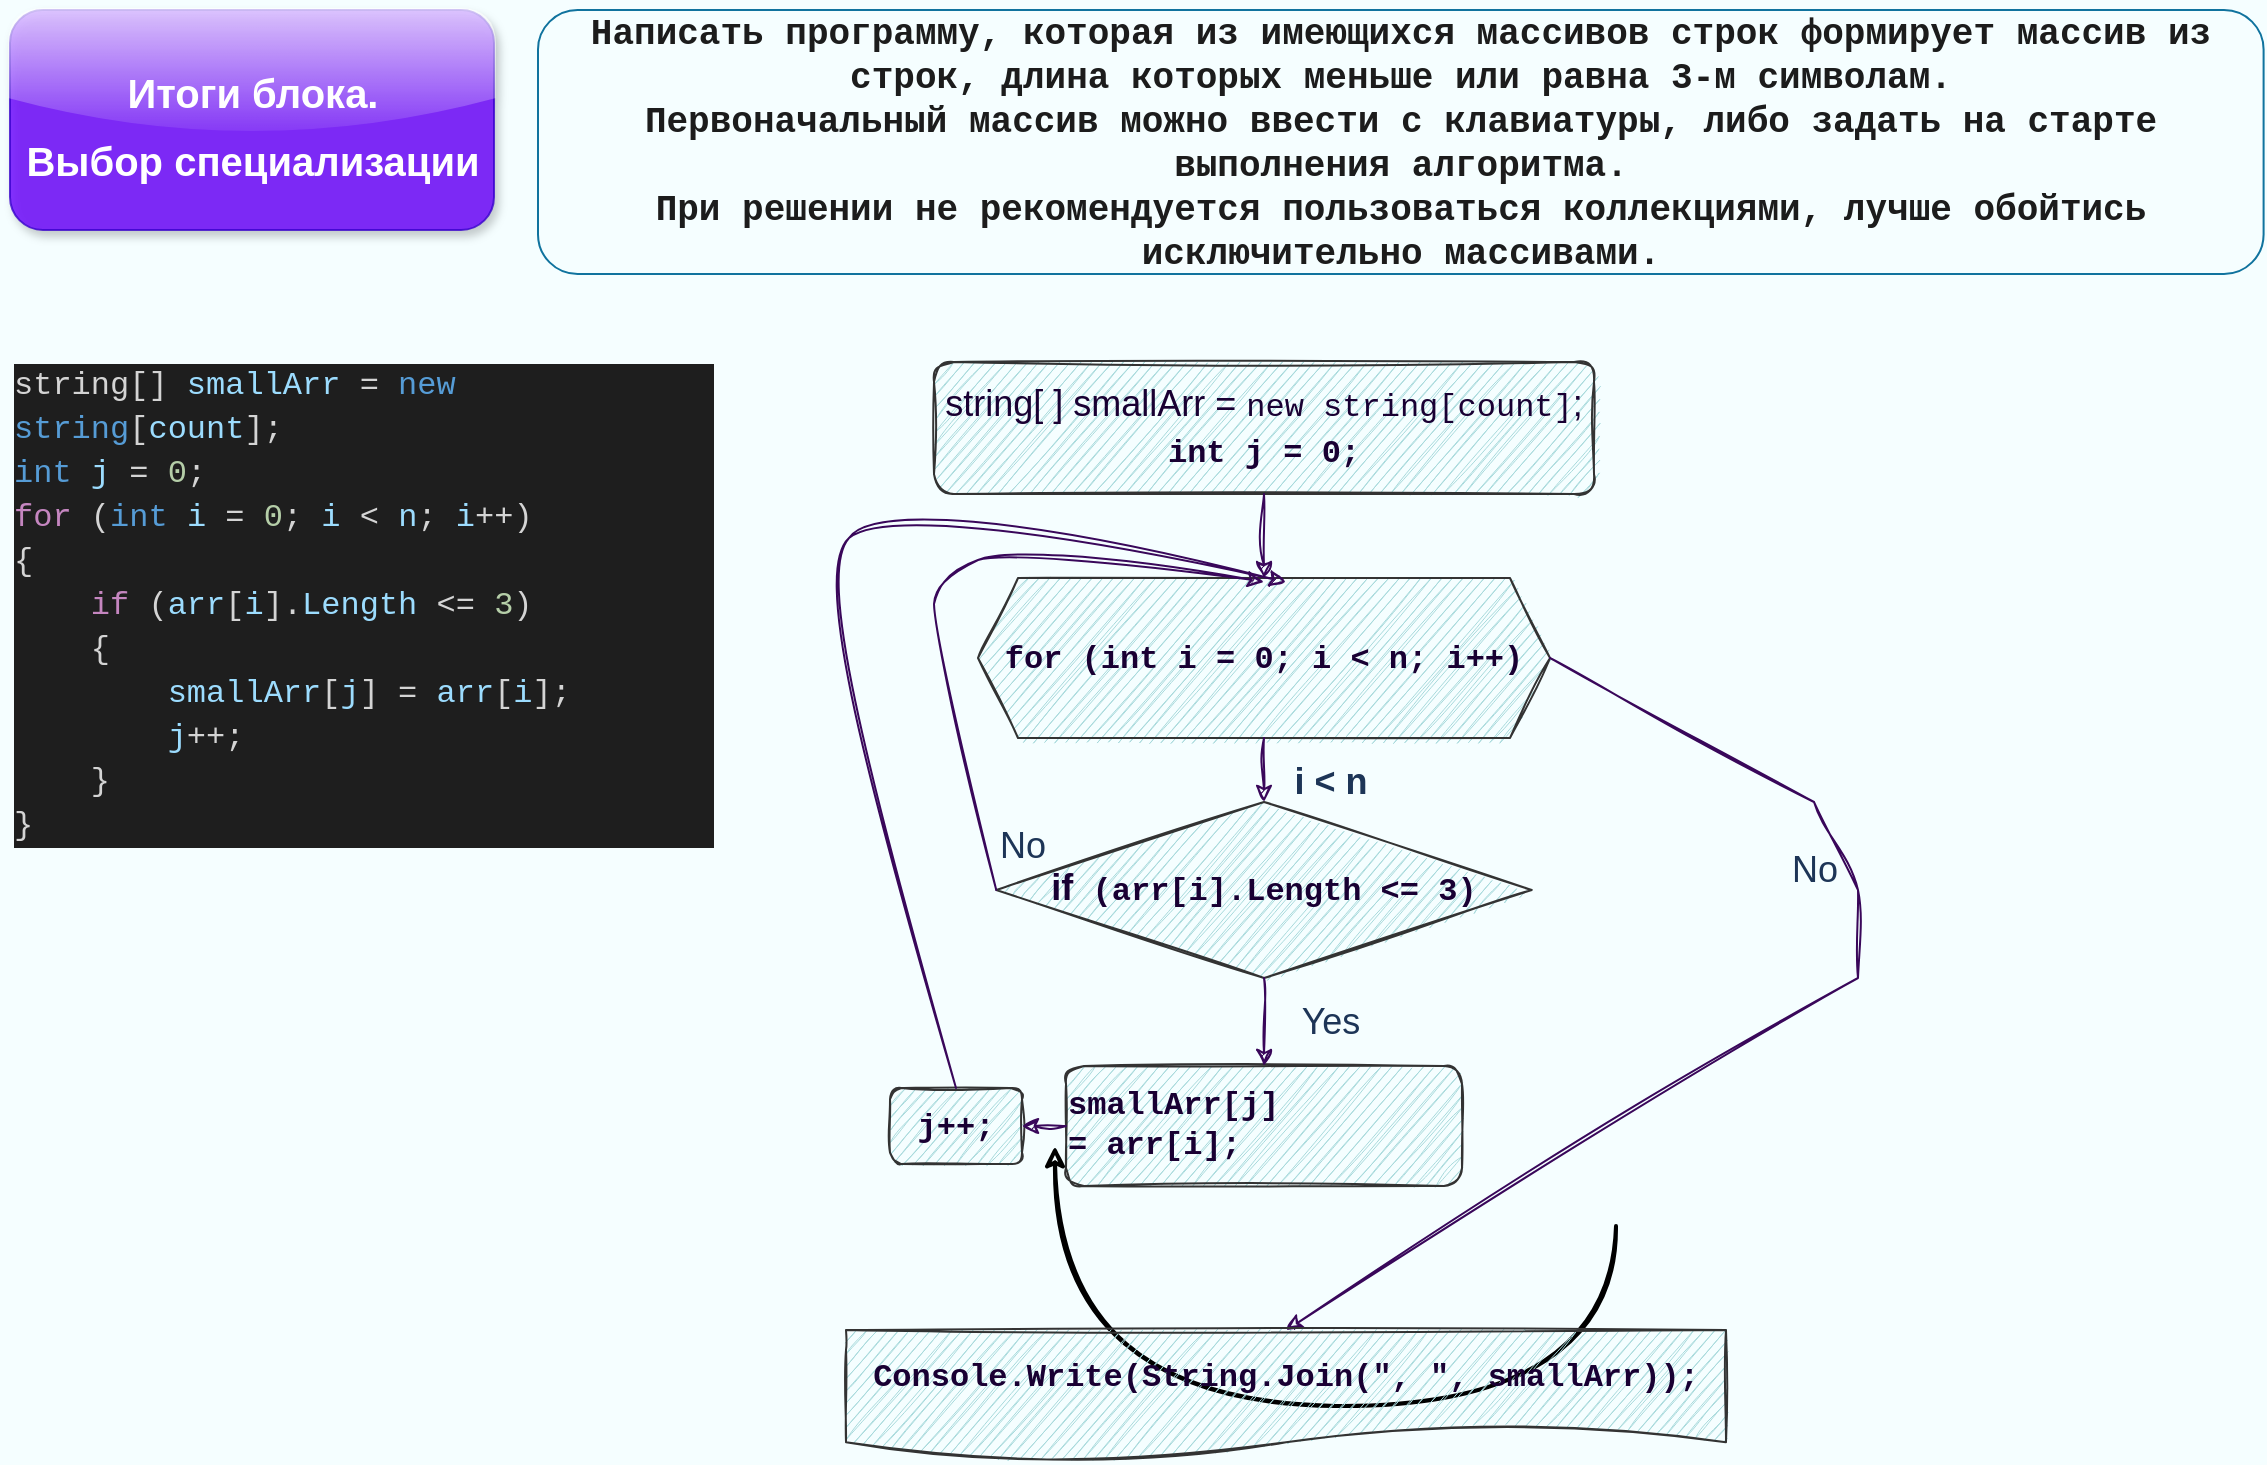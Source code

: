 <mxfile version="20.8.10" type="device"><diagram id="LkNaOWmgqvINFPyQqiIW" name="Страница 1"><mxGraphModel dx="1239" dy="1596" grid="1" gridSize="22" guides="1" tooltips="1" connect="1" arrows="0" fold="1" page="1" pageScale="1" pageWidth="1169" pageHeight="827" background="#F5FEFF" math="0" shadow="0"><root><mxCell id="0"/><mxCell id="1" parent="0"/><mxCell id="-WeD8zocl8Ah8yPSk-Eg-19" value="&lt;b&gt;i &amp;lt; n&lt;/b&gt;" style="text;html=1;resizable=0;autosize=1;align=center;verticalAlign=middle;points=[];fillColor=none;strokeColor=none;rounded=0;sketch=1;hachureGap=4;fontFamily=Helvetica;fontSize=18;fontColor=#1D3557;" parent="1" vertex="1"><mxGeometry x="649" y="-450" width="66" height="44" as="geometry"/></mxCell><mxCell id="dKmL04TKrsf9G7mKAz5e-9" style="edgeStyle=orthogonalEdgeStyle;rounded=0;orthogonalLoop=1;jettySize=auto;html=1;entryX=0.5;entryY=1;entryDx=0;entryDy=0;strokeWidth=2;exitX=0.5;exitY=1;exitDx=0;exitDy=0;strokeColor=default;sketch=1;curved=1;" parent="1" edge="1"><mxGeometry relative="1" as="geometry"><Array as="points"><mxPoint x="825" y="-116"/><mxPoint x="545" y="-116"/></Array><mxPoint x="825" y="-206" as="sourcePoint"/><mxPoint x="544.5" y="-246" as="targetPoint"/></mxGeometry></mxCell><mxCell id="dKmL04TKrsf9G7mKAz5e-5" value="No" style="text;html=1;resizable=0;autosize=1;align=center;verticalAlign=middle;points=[];fillColor=none;strokeColor=none;rounded=0;sketch=1;hachureGap=4;fontFamily=Helvetica;fontSize=18;fontColor=#1D3557;" parent="1" vertex="1"><mxGeometry x="902" y="-406" width="44" height="44" as="geometry"/></mxCell><mxCell id="gCcbwpHHREYg1W5I1SLW-2" value="&lt;h1 style=&quot;line-height: 0%;&quot;&gt;&lt;font style=&quot;&quot; face=&quot;Helvetica&quot;&gt;&lt;font style=&quot;font-size: 20px;&quot;&gt;Итоги блока.&lt;/font&gt;&lt;/font&gt;&lt;/h1&gt;&lt;h1 style=&quot;line-height: 0%;&quot;&gt;&lt;font style=&quot;&quot; face=&quot;Helvetica&quot;&gt;&lt;font style=&quot;font-size: 20px;&quot;&gt;Выбор специализации&lt;/font&gt;&lt;/font&gt;&lt;/h1&gt;" style="text;html=1;align=center;verticalAlign=middle;resizable=0;points=[];autosize=1;strokeColor=#3700CC;fillColor=#6a00ff;fontSize=20;fontFamily=Architects Daughter;fontColor=#ffffff;fontStyle=0;labelBackgroundColor=none;rounded=1;glass=1;shadow=1;opacity=80;" parent="1" vertex="1"><mxGeometry x="22" y="-814" width="242" height="110" as="geometry"/></mxCell><mxCell id="-Iv9oS0wzAMrLfrdOkc6-5" value="&lt;div style=&quot;font-family: Consolas, &amp;quot;Courier New&amp;quot;, monospace; font-size: 18px; line-height: 22px;&quot;&gt;&lt;div&gt;Написать программу, которая из имеющихся массивов строк формирует массив из строк, длина которых меньше или равна 3-м символам.&lt;/div&gt;&lt;div&gt;Первоначальный массив можно ввести с клавиатуры, либо задать на старте выполнения алгоритма.&lt;/div&gt;&lt;div&gt;&lt;span style=&quot;&quot;&gt;При решении не рекомендуется пользоваться коллекциями, лучше обойтись исключительно массивами.&lt;/span&gt;&lt;/div&gt;&lt;/div&gt;" style="text;align=center;fillColor=none;html=1;verticalAlign=middle;whiteSpace=wrap;rounded=1;fontSize=60;fontFamily=Architects Daughter;glass=0;shadow=0;strokeColor=#10739e;fontColor=#1C1C1C;fontStyle=1;labelBackgroundColor=none;labelBorderColor=none;" parent="1" vertex="1"><mxGeometry x="286" y="-814" width="862.8" height="132" as="geometry"/></mxCell><mxCell id="-Iv9oS0wzAMrLfrdOkc6-43" value="&lt;b style=&quot;font-family: Consolas, &amp;quot;Courier New&amp;quot;, monospace; font-size: 16px;&quot;&gt;for (int i = 0; i &amp;lt; n; i++)&lt;/b&gt;" style="shape=hexagon;perimeter=hexagonPerimeter2;whiteSpace=wrap;html=1;fixedSize=1;rounded=0;sketch=1;hachureGap=4;strokeColor=#333333;fontFamily=Helvetica;fontSize=18;fontColor=#190033;fillColor=#A8DADC;" parent="1" vertex="1"><mxGeometry x="506" y="-530" width="286" height="80" as="geometry"/></mxCell><mxCell id="-Iv9oS0wzAMrLfrdOkc6-46" value="&lt;div style=&quot;color: rgb(212, 212, 212); background-color: rgb(30, 30, 30); font-family: Consolas, &amp;quot;Courier New&amp;quot;, monospace; font-size: 16px; line-height: 22px;&quot;&gt;&lt;div&gt;string[] &lt;span style=&quot;color: #9cdcfe;&quot;&gt;smallArr&lt;/span&gt; = &lt;span style=&quot;color: #569cd6;&quot;&gt;new&lt;/span&gt; &lt;span style=&quot;color: #569cd6;&quot;&gt;string&lt;/span&gt;[&lt;span style=&quot;color: #9cdcfe;&quot;&gt;count&lt;/span&gt;];&lt;/div&gt;&lt;div&gt;&lt;span style=&quot;color: #569cd6;&quot;&gt;int&lt;/span&gt; &lt;span style=&quot;color: #9cdcfe;&quot;&gt;j&lt;/span&gt; = &lt;span style=&quot;color: #b5cea8;&quot;&gt;0&lt;/span&gt;;&lt;/div&gt;&lt;div&gt;&lt;span style=&quot;color: #c586c0;&quot;&gt;for&lt;/span&gt; (&lt;span style=&quot;color: #569cd6;&quot;&gt;int&lt;/span&gt; &lt;span style=&quot;color: #9cdcfe;&quot;&gt;i&lt;/span&gt; = &lt;span style=&quot;color: #b5cea8;&quot;&gt;0&lt;/span&gt;; &lt;span style=&quot;color: #9cdcfe;&quot;&gt;i&lt;/span&gt; &amp;lt; &lt;span style=&quot;color: #9cdcfe;&quot;&gt;n&lt;/span&gt;; &lt;span style=&quot;color: #9cdcfe;&quot;&gt;i&lt;/span&gt;++)&lt;/div&gt;&lt;div&gt;{&lt;/div&gt;&lt;div&gt;&amp;nbsp; &amp;nbsp; &lt;span style=&quot;color: #c586c0;&quot;&gt;if&lt;/span&gt; (&lt;span style=&quot;color: #9cdcfe;&quot;&gt;arr&lt;/span&gt;[&lt;span style=&quot;color: #9cdcfe;&quot;&gt;i&lt;/span&gt;].&lt;span style=&quot;color: #9cdcfe;&quot;&gt;Length&lt;/span&gt; &amp;lt;= &lt;span style=&quot;color: #b5cea8;&quot;&gt;3&lt;/span&gt;)&lt;/div&gt;&lt;div&gt;&amp;nbsp; &amp;nbsp; {&lt;/div&gt;&lt;div&gt;&amp;nbsp; &amp;nbsp; &amp;nbsp; &amp;nbsp; &lt;span style=&quot;color: #9cdcfe;&quot;&gt;smallArr&lt;/span&gt;[&lt;span style=&quot;color: #9cdcfe;&quot;&gt;j&lt;/span&gt;] = &lt;span style=&quot;color: #9cdcfe;&quot;&gt;arr&lt;/span&gt;[&lt;span style=&quot;color: #9cdcfe;&quot;&gt;i&lt;/span&gt;];&lt;/div&gt;&lt;div&gt;&amp;nbsp; &amp;nbsp; &amp;nbsp; &amp;nbsp; &lt;span style=&quot;color: #9cdcfe;&quot;&gt;j&lt;/span&gt;++;&lt;/div&gt;&lt;div&gt;&amp;nbsp; &amp;nbsp; }&lt;/div&gt;&lt;div&gt;}&lt;/div&gt;&lt;/div&gt;" style="text;strokeColor=none;align=left;fillColor=none;html=1;verticalAlign=middle;whiteSpace=wrap;rounded=0;fontSize=18;fontFamily=Helvetica;fontColor=#190033;" parent="1" vertex="1"><mxGeometry x="22" y="-572" width="352" height="110" as="geometry"/></mxCell><mxCell id="-Iv9oS0wzAMrLfrdOkc6-47" value="string[ ]&amp;nbsp;smallArr =&amp;nbsp;&lt;span style=&quot;font-family: Consolas, &amp;quot;Courier New&amp;quot;, monospace; font-size: 16px; text-align: left;&quot;&gt;new&lt;/span&gt;&lt;span style=&quot;font-family: Consolas, &amp;quot;Courier New&amp;quot;, monospace; font-size: 16px; text-align: left;&quot;&gt;&amp;nbsp;&lt;/span&gt;&lt;span style=&quot;font-family: Consolas, &amp;quot;Courier New&amp;quot;, monospace; font-size: 16px; text-align: left;&quot;&gt;string&lt;/span&gt;&lt;span style=&quot;font-family: Consolas, &amp;quot;Courier New&amp;quot;, monospace; font-size: 16px; text-align: left;&quot;&gt;[&lt;/span&gt;&lt;span style=&quot;font-family: Consolas, &amp;quot;Courier New&amp;quot;, monospace; font-size: 16px; text-align: left;&quot;&gt;count&lt;/span&gt;&lt;span style=&quot;font-family: Consolas, &amp;quot;Courier New&amp;quot;, monospace; font-size: 16px; text-align: left;&quot;&gt;]&lt;/span&gt;;&lt;br&gt;&lt;b&gt;&lt;span style=&quot;font-family: Consolas, &amp;quot;Courier New&amp;quot;, monospace; font-size: 16px; text-align: left;&quot;&gt;int&lt;/span&gt;&lt;span style=&quot;font-family: Consolas, &amp;quot;Courier New&amp;quot;, monospace; font-size: 16px; text-align: left;&quot;&gt;&amp;nbsp;&lt;/span&gt;&lt;span style=&quot;font-family: Consolas, &amp;quot;Courier New&amp;quot;, monospace; font-size: 16px; text-align: left;&quot;&gt;j&lt;/span&gt;&lt;span style=&quot;font-family: Consolas, &amp;quot;Courier New&amp;quot;, monospace; font-size: 16px; text-align: left;&quot;&gt;&amp;nbsp;=&amp;nbsp;&lt;/span&gt;&lt;span style=&quot;font-family: Consolas, &amp;quot;Courier New&amp;quot;, monospace; font-size: 16px; text-align: left;&quot;&gt;0&lt;/span&gt;&lt;span style=&quot;font-family: Consolas, &amp;quot;Courier New&amp;quot;, monospace; font-size: 16px; text-align: left;&quot;&gt;;&lt;/span&gt;&lt;/b&gt;&lt;span style=&quot;font-family: Consolas, &amp;quot;Courier New&amp;quot;, monospace; font-size: 16px; text-align: left;&quot;&gt;&lt;br&gt;&lt;/span&gt;" style="rounded=1;whiteSpace=wrap;html=1;sketch=1;hachureGap=4;strokeColor=#333333;fontFamily=Helvetica;fontSize=18;fontColor=#190033;fillColor=#A8DADC;" parent="1" vertex="1"><mxGeometry x="484" y="-638" width="330" height="66" as="geometry"/></mxCell><mxCell id="-Iv9oS0wzAMrLfrdOkc6-48" value="" style="endArrow=classic;html=1;rounded=0;sketch=1;hachureGap=4;jiggle=2;curveFitting=1;strokeColor=#39075a;fontFamily=Helvetica;fontSource=https%3A%2F%2Ffonts.googleapis.com%2Fcss%3Ffamily%3DArchitects%2BDaughter;fontSize=18;fontColor=#190033;exitX=0.5;exitY=1;exitDx=0;exitDy=0;entryX=0.5;entryY=0;entryDx=0;entryDy=0;" parent="1" source="-Iv9oS0wzAMrLfrdOkc6-47" target="-Iv9oS0wzAMrLfrdOkc6-43" edge="1"><mxGeometry width="50" height="50" relative="1" as="geometry"><mxPoint x="613.4" y="-550" as="sourcePoint"/><mxPoint x="663.4" y="-600" as="targetPoint"/></mxGeometry></mxCell><mxCell id="-Iv9oS0wzAMrLfrdOkc6-49" value="" style="endArrow=classic;html=1;rounded=0;sketch=1;hachureGap=4;jiggle=2;curveFitting=1;strokeColor=#39075a;fontFamily=Helvetica;fontSource=https://fonts.googleapis.com/css?family=Architects+Daughter;fontSize=18;fontColor=#190033;entryX=0.5;entryY=0;entryDx=0;entryDy=0;" parent="1" source="-Iv9oS0wzAMrLfrdOkc6-43" target="-Iv9oS0wzAMrLfrdOkc6-50" edge="1"><mxGeometry width="50" height="50" relative="1" as="geometry"><mxPoint x="638" y="-440" as="sourcePoint"/><mxPoint x="649" y="-396" as="targetPoint"/></mxGeometry></mxCell><mxCell id="-Iv9oS0wzAMrLfrdOkc6-50" value="&lt;b&gt;if&lt;span style=&quot;font-family: Consolas, &amp;quot;Courier New&amp;quot;, monospace; font-size: 16px; text-align: left;&quot;&gt;&amp;nbsp;(&lt;/span&gt;&lt;span style=&quot;font-family: Consolas, &amp;quot;Courier New&amp;quot;, monospace; font-size: 16px; text-align: left;&quot;&gt;arr&lt;/span&gt;&lt;span style=&quot;font-family: Consolas, &amp;quot;Courier New&amp;quot;, monospace; font-size: 16px; text-align: left;&quot;&gt;[&lt;/span&gt;&lt;span style=&quot;font-family: Consolas, &amp;quot;Courier New&amp;quot;, monospace; font-size: 16px; text-align: left;&quot;&gt;i&lt;/span&gt;&lt;span style=&quot;font-family: Consolas, &amp;quot;Courier New&amp;quot;, monospace; font-size: 16px; text-align: left;&quot;&gt;].&lt;/span&gt;&lt;span style=&quot;font-family: Consolas, &amp;quot;Courier New&amp;quot;, monospace; font-size: 16px; text-align: left;&quot;&gt;Length&lt;/span&gt;&lt;span style=&quot;font-family: Consolas, &amp;quot;Courier New&amp;quot;, monospace; font-size: 16px; text-align: left;&quot;&gt;&amp;nbsp;&amp;lt;=&amp;nbsp;&lt;/span&gt;&lt;span style=&quot;font-family: Consolas, &amp;quot;Courier New&amp;quot;, monospace; font-size: 16px; text-align: left;&quot;&gt;3&lt;/span&gt;&lt;span style=&quot;font-family: Consolas, &amp;quot;Courier New&amp;quot;, monospace; font-size: 16px; text-align: left;&quot;&gt;)&lt;/span&gt;&lt;/b&gt;" style="rhombus;whiteSpace=wrap;html=1;rounded=0;sketch=1;hachureGap=4;strokeColor=#333333;fontFamily=Helvetica;fontSize=18;fontColor=#190033;fillColor=#A8DADC;" parent="1" vertex="1"><mxGeometry x="515.13" y="-418" width="267.75" height="88" as="geometry"/></mxCell><mxCell id="-Iv9oS0wzAMrLfrdOkc6-51" value="No" style="text;html=1;resizable=0;autosize=1;align=center;verticalAlign=middle;points=[];fillColor=none;strokeColor=none;rounded=0;sketch=1;hachureGap=4;fontFamily=Helvetica;fontSize=18;fontColor=#1D3557;" parent="1" vertex="1"><mxGeometry x="506" y="-418" width="44" height="44" as="geometry"/></mxCell><mxCell id="-Iv9oS0wzAMrLfrdOkc6-53" value="&lt;div style=&quot;font-family: Consolas, &amp;quot;Courier New&amp;quot;, monospace; font-size: 16px; text-align: left;&quot;&gt;&lt;b&gt;smallArr[j] =&amp;nbsp;arr[i];&lt;/b&gt;&lt;/div&gt;" style="rounded=1;whiteSpace=wrap;html=1;sketch=1;hachureGap=4;strokeColor=#333333;fontFamily=Helvetica;fontSize=18;fontColor=#190033;fillColor=#A8DADC;" parent="1" vertex="1"><mxGeometry x="550.01" y="-286" width="198" height="60" as="geometry"/></mxCell><mxCell id="-Iv9oS0wzAMrLfrdOkc6-54" value="" style="endArrow=classic;html=1;rounded=0;sketch=1;hachureGap=4;jiggle=2;curveFitting=1;strokeColor=#39075a;fontFamily=Helvetica;fontSource=https://fonts.googleapis.com/css?family=Architects+Daughter;fontSize=18;fontColor=#190033;exitX=0.5;exitY=1;exitDx=0;exitDy=0;entryX=0.5;entryY=0;entryDx=0;entryDy=0;" parent="1" source="-Iv9oS0wzAMrLfrdOkc6-50" target="-Iv9oS0wzAMrLfrdOkc6-53" edge="1"><mxGeometry width="50" height="50" relative="1" as="geometry"><mxPoint x="638" y="-308" as="sourcePoint"/><mxPoint x="638" y="-266" as="targetPoint"/></mxGeometry></mxCell><mxCell id="-Iv9oS0wzAMrLfrdOkc6-57" value="Yes" style="text;html=1;resizable=0;autosize=1;align=center;verticalAlign=middle;points=[];fillColor=none;strokeColor=none;rounded=0;sketch=1;hachureGap=4;fontFamily=Helvetica;fontSize=18;fontColor=#1D3557;" parent="1" vertex="1"><mxGeometry x="660" y="-330" width="44" height="44" as="geometry"/></mxCell><mxCell id="-Iv9oS0wzAMrLfrdOkc6-60" value="" style="endArrow=classic;html=1;rounded=0;sketch=1;hachureGap=4;jiggle=2;curveFitting=1;strokeColor=#39075a;fontFamily=Helvetica;fontSource=https%3A%2F%2Ffonts.googleapis.com%2Fcss%3Ffamily%3DArchitects%2BDaughter;fontSize=18;fontColor=#190033;exitX=1;exitY=0.5;exitDx=0;exitDy=0;entryX=0.5;entryY=0;entryDx=0;entryDy=0;" parent="1" source="-Iv9oS0wzAMrLfrdOkc6-43" target="-Iv9oS0wzAMrLfrdOkc6-66" edge="1"><mxGeometry width="50" height="50" relative="1" as="geometry"><mxPoint x="836" y="-439" as="sourcePoint"/><mxPoint x="946" y="-330" as="targetPoint"/><Array as="points"><mxPoint x="924" y="-418"/><mxPoint x="946" y="-374"/><mxPoint x="946" y="-330"/></Array></mxGeometry></mxCell><mxCell id="-Iv9oS0wzAMrLfrdOkc6-55" value="&lt;b style=&quot;font-family: Consolas, &amp;quot;Courier New&amp;quot;, monospace; font-size: 16px; text-align: left;&quot;&gt;j++;&lt;/b&gt;" style="rounded=1;whiteSpace=wrap;html=1;sketch=1;hachureGap=4;strokeColor=#333333;fontFamily=Helvetica;fontSize=18;fontColor=#190033;fillColor=#A8DADC;" parent="1" vertex="1"><mxGeometry x="462" y="-275" width="66" height="38" as="geometry"/></mxCell><mxCell id="-Iv9oS0wzAMrLfrdOkc6-62" value="" style="endArrow=classic;html=1;rounded=0;sketch=1;hachureGap=4;jiggle=2;curveFitting=1;strokeColor=#39075a;fontFamily=Helvetica;fontSource=https%3A%2F%2Ffonts.googleapis.com%2Fcss%3Ffamily%3DArchitects%2BDaughter;fontSize=18;fontColor=#190033;entryX=1;entryY=0.5;entryDx=0;entryDy=0;exitX=0;exitY=0.5;exitDx=0;exitDy=0;" parent="1" source="-Iv9oS0wzAMrLfrdOkc6-53" target="-Iv9oS0wzAMrLfrdOkc6-55" edge="1"><mxGeometry width="50" height="50" relative="1" as="geometry"><mxPoint x="500.01" y="-286" as="sourcePoint"/><mxPoint x="550.01" y="-336" as="targetPoint"/></mxGeometry></mxCell><mxCell id="-Iv9oS0wzAMrLfrdOkc6-64" value="" style="curved=1;endArrow=classic;html=1;rounded=0;sketch=1;hachureGap=4;jiggle=2;curveFitting=1;strokeColor=#39075a;fontFamily=Helvetica;fontSource=https%3A%2F%2Ffonts.googleapis.com%2Fcss%3Ffamily%3DArchitects%2BDaughter;fontSize=18;fontColor=#190033;exitX=0;exitY=0.5;exitDx=0;exitDy=0;" parent="1" source="-Iv9oS0wzAMrLfrdOkc6-50" edge="1"><mxGeometry width="50" height="50" relative="1" as="geometry"><mxPoint x="550" y="-456" as="sourcePoint"/><mxPoint x="649" y="-528" as="targetPoint"/><Array as="points"><mxPoint x="484" y="-506"/><mxPoint x="484" y="-528"/><mxPoint x="528" y="-550"/></Array></mxGeometry></mxCell><mxCell id="-Iv9oS0wzAMrLfrdOkc6-65" value="" style="curved=1;endArrow=classic;html=1;rounded=0;sketch=1;hachureGap=4;jiggle=2;curveFitting=1;strokeColor=#39075a;fontFamily=Helvetica;fontSource=https://fonts.googleapis.com/css?family=Architects+Daughter;fontSize=18;fontColor=#190033;exitX=0.5;exitY=0;exitDx=0;exitDy=0;" parent="1" source="-Iv9oS0wzAMrLfrdOkc6-55" edge="1"><mxGeometry width="50" height="50" relative="1" as="geometry"><mxPoint x="450.63" y="-396" as="sourcePoint"/><mxPoint x="660" y="-528" as="targetPoint"/><Array as="points"><mxPoint x="419.5" y="-528"/><mxPoint x="463.5" y="-572"/></Array></mxGeometry></mxCell><mxCell id="-Iv9oS0wzAMrLfrdOkc6-66" value="&lt;div style=&quot;font-family: Consolas, &amp;quot;Courier New&amp;quot;, monospace; font-size: 16px; line-height: 22px;&quot;&gt;&lt;b&gt;Console.Write(String.Join(&quot;, &quot;, smallArr));&lt;/b&gt;&lt;/div&gt;" style="shape=document;whiteSpace=wrap;html=1;boundedLbl=1;rounded=0;sketch=1;hachureGap=4;strokeColor=#333333;fontFamily=Helvetica;fontSize=18;fontColor=#190033;fillColor=#A8DADC;" parent="1" vertex="1"><mxGeometry x="440" y="-154" width="440" height="66" as="geometry"/></mxCell></root></mxGraphModel></diagram></mxfile>